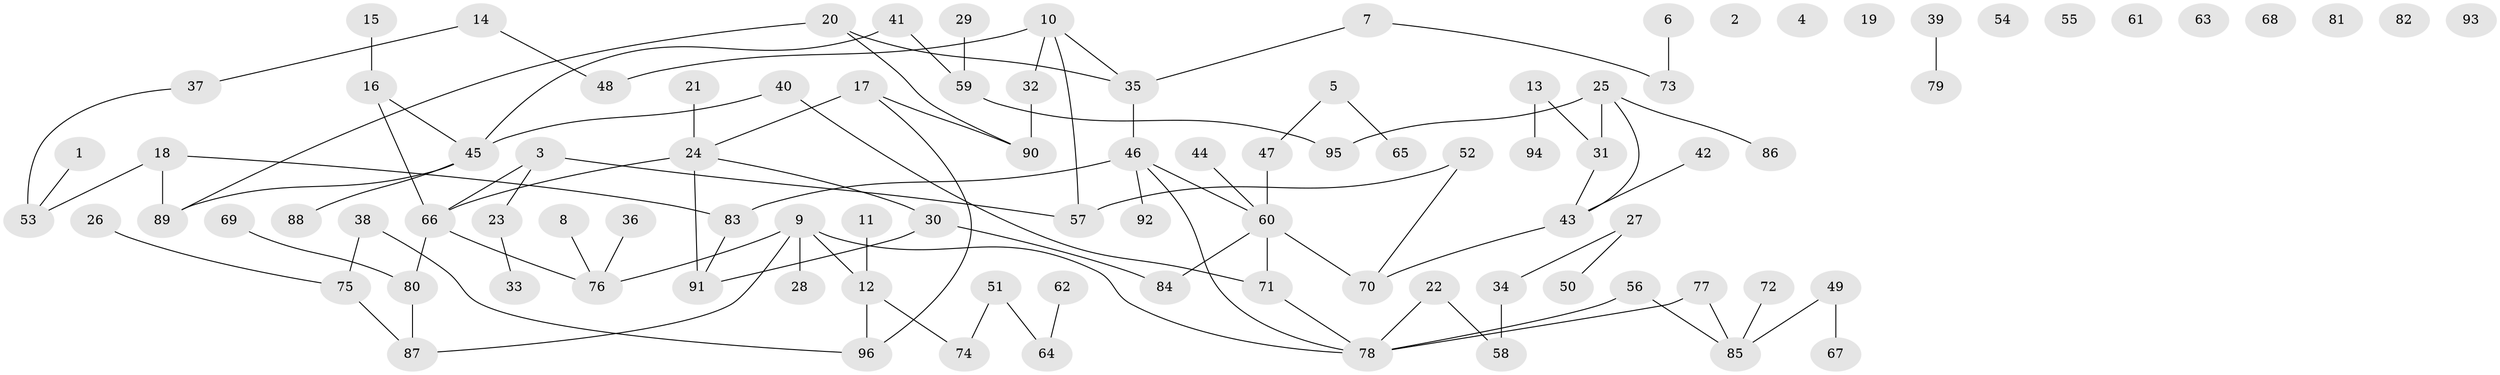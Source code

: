 // coarse degree distribution, {1: 0.1891891891891892, 2: 0.32432432432432434, 4: 0.13513513513513514, 3: 0.21621621621621623, 5: 0.08108108108108109, 8: 0.02702702702702703, 6: 0.02702702702702703}
// Generated by graph-tools (version 1.1) at 2025/47/03/04/25 22:47:55]
// undirected, 96 vertices, 101 edges
graph export_dot {
  node [color=gray90,style=filled];
  1;
  2;
  3;
  4;
  5;
  6;
  7;
  8;
  9;
  10;
  11;
  12;
  13;
  14;
  15;
  16;
  17;
  18;
  19;
  20;
  21;
  22;
  23;
  24;
  25;
  26;
  27;
  28;
  29;
  30;
  31;
  32;
  33;
  34;
  35;
  36;
  37;
  38;
  39;
  40;
  41;
  42;
  43;
  44;
  45;
  46;
  47;
  48;
  49;
  50;
  51;
  52;
  53;
  54;
  55;
  56;
  57;
  58;
  59;
  60;
  61;
  62;
  63;
  64;
  65;
  66;
  67;
  68;
  69;
  70;
  71;
  72;
  73;
  74;
  75;
  76;
  77;
  78;
  79;
  80;
  81;
  82;
  83;
  84;
  85;
  86;
  87;
  88;
  89;
  90;
  91;
  92;
  93;
  94;
  95;
  96;
  1 -- 53;
  3 -- 23;
  3 -- 57;
  3 -- 66;
  5 -- 47;
  5 -- 65;
  6 -- 73;
  7 -- 35;
  7 -- 73;
  8 -- 76;
  9 -- 12;
  9 -- 28;
  9 -- 76;
  9 -- 78;
  9 -- 87;
  10 -- 32;
  10 -- 35;
  10 -- 48;
  10 -- 57;
  11 -- 12;
  12 -- 74;
  12 -- 96;
  13 -- 31;
  13 -- 94;
  14 -- 37;
  14 -- 48;
  15 -- 16;
  16 -- 45;
  16 -- 66;
  17 -- 24;
  17 -- 90;
  17 -- 96;
  18 -- 53;
  18 -- 83;
  18 -- 89;
  20 -- 35;
  20 -- 89;
  20 -- 90;
  21 -- 24;
  22 -- 58;
  22 -- 78;
  23 -- 33;
  24 -- 30;
  24 -- 66;
  24 -- 91;
  25 -- 31;
  25 -- 43;
  25 -- 86;
  25 -- 95;
  26 -- 75;
  27 -- 34;
  27 -- 50;
  29 -- 59;
  30 -- 84;
  30 -- 91;
  31 -- 43;
  32 -- 90;
  34 -- 58;
  35 -- 46;
  36 -- 76;
  37 -- 53;
  38 -- 75;
  38 -- 96;
  39 -- 79;
  40 -- 45;
  40 -- 71;
  41 -- 45;
  41 -- 59;
  42 -- 43;
  43 -- 70;
  44 -- 60;
  45 -- 88;
  45 -- 89;
  46 -- 60;
  46 -- 78;
  46 -- 83;
  46 -- 92;
  47 -- 60;
  49 -- 67;
  49 -- 85;
  51 -- 64;
  51 -- 74;
  52 -- 57;
  52 -- 70;
  56 -- 78;
  56 -- 85;
  59 -- 95;
  60 -- 70;
  60 -- 71;
  60 -- 84;
  62 -- 64;
  66 -- 76;
  66 -- 80;
  69 -- 80;
  71 -- 78;
  72 -- 85;
  75 -- 87;
  77 -- 78;
  77 -- 85;
  80 -- 87;
  83 -- 91;
}
